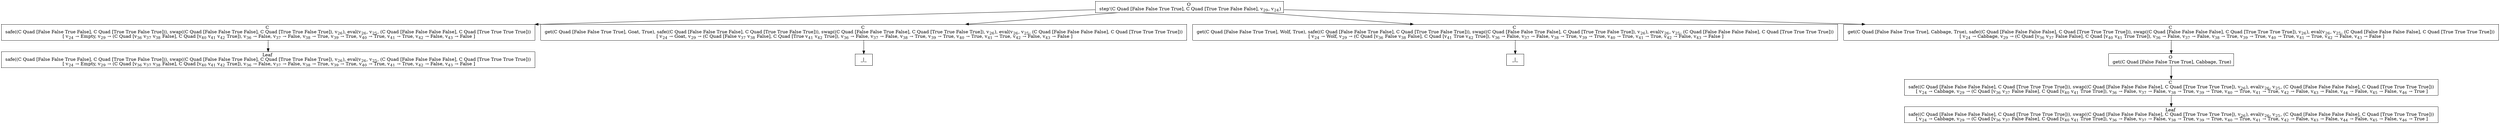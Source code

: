 digraph {
    graph [rankdir=TB
          ,bgcolor=transparent];
    node [shape=box
         ,fillcolor=white
         ,style=filled];
    0 [label=<O <BR/> step'(C Quad [False False True True], C Quad [True True False False], v<SUB>29</SUB>, v<SUB>24</SUB>)>];
    1 [label=<C <BR/> safe((C Quad [False False True False], C Quad [True True False True])), swap((C Quad [False False True False], C Quad [True True False True]), v<SUB>26</SUB>), eval(v<SUB>26</SUB>, v<SUB>25</SUB>, (C Quad [False False False False], C Quad [True True True True])) <BR/>  [ v<SUB>24</SUB> &rarr; Empty, v<SUB>29</SUB> &rarr; (C Quad [v<SUB>36</SUB> v<SUB>37</SUB> v<SUB>38</SUB> False], C Quad [v<SUB>40</SUB> v<SUB>41</SUB> v<SUB>42</SUB> True]), v<SUB>36</SUB> &rarr; False, v<SUB>37</SUB> &rarr; False, v<SUB>38</SUB> &rarr; True, v<SUB>39</SUB> &rarr; True, v<SUB>40</SUB> &rarr; True, v<SUB>41</SUB> &rarr; True, v<SUB>42</SUB> &rarr; False, v<SUB>43</SUB> &rarr; False ] >];
    2 [label=<C <BR/> get(C Quad [False False True True], Goat, True), safe((C Quad [False False True False], C Quad [True True False True])), swap((C Quad [False False True False], C Quad [True True False True]), v<SUB>26</SUB>), eval(v<SUB>26</SUB>, v<SUB>25</SUB>, (C Quad [False False False False], C Quad [True True True True])) <BR/>  [ v<SUB>24</SUB> &rarr; Goat, v<SUB>29</SUB> &rarr; (C Quad [False v<SUB>37</SUB> v<SUB>38</SUB> False], C Quad [True v<SUB>41</SUB> v<SUB>42</SUB> True]), v<SUB>36</SUB> &rarr; False, v<SUB>37</SUB> &rarr; False, v<SUB>38</SUB> &rarr; True, v<SUB>39</SUB> &rarr; True, v<SUB>40</SUB> &rarr; True, v<SUB>41</SUB> &rarr; True, v<SUB>42</SUB> &rarr; False, v<SUB>43</SUB> &rarr; False ] >];
    3 [label=<C <BR/> get(C Quad [False False True True], Wolf, True), safe((C Quad [False False True False], C Quad [True True False True])), swap((C Quad [False False True False], C Quad [True True False True]), v<SUB>26</SUB>), eval(v<SUB>26</SUB>, v<SUB>25</SUB>, (C Quad [False False False False], C Quad [True True True True])) <BR/>  [ v<SUB>24</SUB> &rarr; Wolf, v<SUB>29</SUB> &rarr; (C Quad [v<SUB>36</SUB> False v<SUB>38</SUB> False], C Quad [v<SUB>41</SUB> True v<SUB>42</SUB> True]), v<SUB>36</SUB> &rarr; False, v<SUB>37</SUB> &rarr; False, v<SUB>38</SUB> &rarr; True, v<SUB>39</SUB> &rarr; True, v<SUB>40</SUB> &rarr; True, v<SUB>41</SUB> &rarr; True, v<SUB>42</SUB> &rarr; False, v<SUB>43</SUB> &rarr; False ] >];
    4 [label=<C <BR/> get(C Quad [False False True True], Cabbage, True), safe((C Quad [False False False False], C Quad [True True True True])), swap((C Quad [False False False False], C Quad [True True True True]), v<SUB>26</SUB>), eval(v<SUB>26</SUB>, v<SUB>25</SUB>, (C Quad [False False False False], C Quad [True True True True])) <BR/>  [ v<SUB>24</SUB> &rarr; Cabbage, v<SUB>29</SUB> &rarr; (C Quad [v<SUB>36</SUB> v<SUB>37</SUB> False False], C Quad [v<SUB>40</SUB> v<SUB>41</SUB> True True]), v<SUB>36</SUB> &rarr; False, v<SUB>37</SUB> &rarr; False, v<SUB>38</SUB> &rarr; True, v<SUB>39</SUB> &rarr; True, v<SUB>40</SUB> &rarr; True, v<SUB>41</SUB> &rarr; True, v<SUB>42</SUB> &rarr; False, v<SUB>43</SUB> &rarr; False ] >];
    5 [label=<Leaf <BR/> safe((C Quad [False False True False], C Quad [True True False True])), swap((C Quad [False False True False], C Quad [True True False True]), v<SUB>26</SUB>), eval(v<SUB>26</SUB>, v<SUB>25</SUB>, (C Quad [False False False False], C Quad [True True True True])) <BR/>  [ v<SUB>24</SUB> &rarr; Empty, v<SUB>29</SUB> &rarr; (C Quad [v<SUB>36</SUB> v<SUB>37</SUB> v<SUB>38</SUB> False], C Quad [v<SUB>40</SUB> v<SUB>41</SUB> v<SUB>42</SUB> True]), v<SUB>36</SUB> &rarr; False, v<SUB>37</SUB> &rarr; False, v<SUB>38</SUB> &rarr; True, v<SUB>39</SUB> &rarr; True, v<SUB>40</SUB> &rarr; True, v<SUB>41</SUB> &rarr; True, v<SUB>42</SUB> &rarr; False, v<SUB>43</SUB> &rarr; False ] >];
    6 [label=<_|_>];
    7 [label=<_|_>];
    8 [label=<O <BR/> get(C Quad [False False True True], Cabbage, True)>];
    9 [label=<C <BR/> safe((C Quad [False False False False], C Quad [True True True True])), swap((C Quad [False False False False], C Quad [True True True True]), v<SUB>26</SUB>), eval(v<SUB>26</SUB>, v<SUB>25</SUB>, (C Quad [False False False False], C Quad [True True True True])) <BR/>  [ v<SUB>24</SUB> &rarr; Cabbage, v<SUB>29</SUB> &rarr; (C Quad [v<SUB>36</SUB> v<SUB>37</SUB> False False], C Quad [v<SUB>40</SUB> v<SUB>41</SUB> True True]), v<SUB>36</SUB> &rarr; False, v<SUB>37</SUB> &rarr; False, v<SUB>38</SUB> &rarr; True, v<SUB>39</SUB> &rarr; True, v<SUB>40</SUB> &rarr; True, v<SUB>41</SUB> &rarr; True, v<SUB>42</SUB> &rarr; False, v<SUB>43</SUB> &rarr; False, v<SUB>44</SUB> &rarr; False, v<SUB>45</SUB> &rarr; False, v<SUB>46</SUB> &rarr; True ] >];
    10 [label=<Leaf <BR/> safe((C Quad [False False False False], C Quad [True True True True])), swap((C Quad [False False False False], C Quad [True True True True]), v<SUB>26</SUB>), eval(v<SUB>26</SUB>, v<SUB>25</SUB>, (C Quad [False False False False], C Quad [True True True True])) <BR/>  [ v<SUB>24</SUB> &rarr; Cabbage, v<SUB>29</SUB> &rarr; (C Quad [v<SUB>36</SUB> v<SUB>37</SUB> False False], C Quad [v<SUB>40</SUB> v<SUB>41</SUB> True True]), v<SUB>36</SUB> &rarr; False, v<SUB>37</SUB> &rarr; False, v<SUB>38</SUB> &rarr; True, v<SUB>39</SUB> &rarr; True, v<SUB>40</SUB> &rarr; True, v<SUB>41</SUB> &rarr; True, v<SUB>42</SUB> &rarr; False, v<SUB>43</SUB> &rarr; False, v<SUB>44</SUB> &rarr; False, v<SUB>45</SUB> &rarr; False, v<SUB>46</SUB> &rarr; True ] >];
    0 -> 1 [label=""];
    0 -> 2 [label=""];
    0 -> 3 [label=""];
    0 -> 4 [label=""];
    1 -> 5 [label=""];
    2 -> 6 [label=""];
    3 -> 7 [label=""];
    4 -> 8 [label=""];
    8 -> 9 [label=""];
    9 -> 10 [label=""];
}